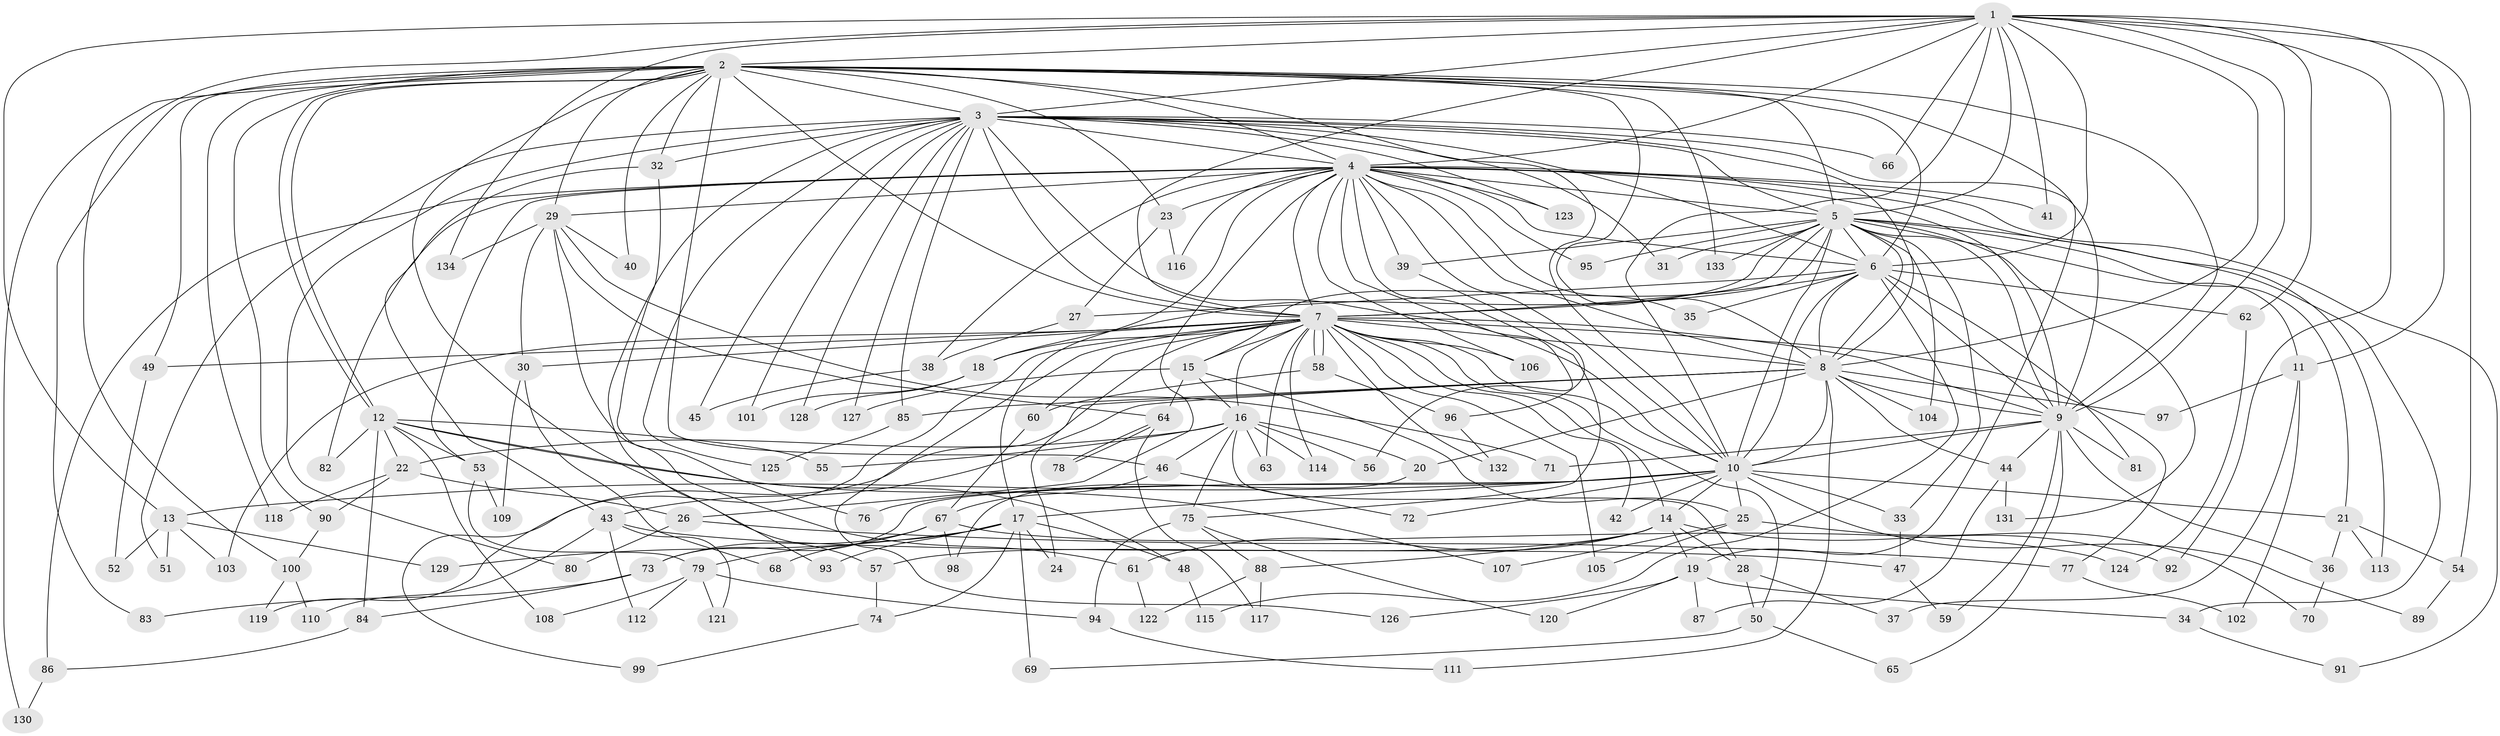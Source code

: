 // Generated by graph-tools (version 1.1) at 2025/14/03/09/25 04:14:13]
// undirected, 134 vertices, 293 edges
graph export_dot {
graph [start="1"]
  node [color=gray90,style=filled];
  1;
  2;
  3;
  4;
  5;
  6;
  7;
  8;
  9;
  10;
  11;
  12;
  13;
  14;
  15;
  16;
  17;
  18;
  19;
  20;
  21;
  22;
  23;
  24;
  25;
  26;
  27;
  28;
  29;
  30;
  31;
  32;
  33;
  34;
  35;
  36;
  37;
  38;
  39;
  40;
  41;
  42;
  43;
  44;
  45;
  46;
  47;
  48;
  49;
  50;
  51;
  52;
  53;
  54;
  55;
  56;
  57;
  58;
  59;
  60;
  61;
  62;
  63;
  64;
  65;
  66;
  67;
  68;
  69;
  70;
  71;
  72;
  73;
  74;
  75;
  76;
  77;
  78;
  79;
  80;
  81;
  82;
  83;
  84;
  85;
  86;
  87;
  88;
  89;
  90;
  91;
  92;
  93;
  94;
  95;
  96;
  97;
  98;
  99;
  100;
  101;
  102;
  103;
  104;
  105;
  106;
  107;
  108;
  109;
  110;
  111;
  112;
  113;
  114;
  115;
  116;
  117;
  118;
  119;
  120;
  121;
  122;
  123;
  124;
  125;
  126;
  127;
  128;
  129;
  130;
  131;
  132;
  133;
  134;
  1 -- 2;
  1 -- 3;
  1 -- 4;
  1 -- 5;
  1 -- 6;
  1 -- 7;
  1 -- 8;
  1 -- 9;
  1 -- 10;
  1 -- 11;
  1 -- 13;
  1 -- 41;
  1 -- 54;
  1 -- 62;
  1 -- 66;
  1 -- 92;
  1 -- 100;
  1 -- 134;
  2 -- 3;
  2 -- 4;
  2 -- 5;
  2 -- 6;
  2 -- 7;
  2 -- 8;
  2 -- 9;
  2 -- 10;
  2 -- 12;
  2 -- 12;
  2 -- 19;
  2 -- 23;
  2 -- 29;
  2 -- 32;
  2 -- 40;
  2 -- 46;
  2 -- 49;
  2 -- 57;
  2 -- 83;
  2 -- 90;
  2 -- 118;
  2 -- 130;
  2 -- 133;
  3 -- 4;
  3 -- 5;
  3 -- 6;
  3 -- 7;
  3 -- 8;
  3 -- 9;
  3 -- 10;
  3 -- 31;
  3 -- 32;
  3 -- 45;
  3 -- 51;
  3 -- 66;
  3 -- 80;
  3 -- 85;
  3 -- 93;
  3 -- 101;
  3 -- 123;
  3 -- 125;
  3 -- 127;
  3 -- 128;
  4 -- 5;
  4 -- 6;
  4 -- 7;
  4 -- 8;
  4 -- 9;
  4 -- 10;
  4 -- 17;
  4 -- 23;
  4 -- 26;
  4 -- 29;
  4 -- 35;
  4 -- 38;
  4 -- 39;
  4 -- 41;
  4 -- 53;
  4 -- 56;
  4 -- 75;
  4 -- 82;
  4 -- 86;
  4 -- 91;
  4 -- 95;
  4 -- 106;
  4 -- 113;
  4 -- 116;
  4 -- 123;
  5 -- 6;
  5 -- 7;
  5 -- 8;
  5 -- 9;
  5 -- 10;
  5 -- 11;
  5 -- 15;
  5 -- 18;
  5 -- 21;
  5 -- 31;
  5 -- 33;
  5 -- 34;
  5 -- 39;
  5 -- 95;
  5 -- 104;
  5 -- 131;
  5 -- 133;
  6 -- 7;
  6 -- 8;
  6 -- 9;
  6 -- 10;
  6 -- 27;
  6 -- 35;
  6 -- 62;
  6 -- 81;
  6 -- 115;
  7 -- 8;
  7 -- 9;
  7 -- 10;
  7 -- 14;
  7 -- 15;
  7 -- 16;
  7 -- 18;
  7 -- 24;
  7 -- 30;
  7 -- 42;
  7 -- 49;
  7 -- 50;
  7 -- 58;
  7 -- 58;
  7 -- 60;
  7 -- 63;
  7 -- 77;
  7 -- 99;
  7 -- 103;
  7 -- 105;
  7 -- 106;
  7 -- 114;
  7 -- 126;
  7 -- 132;
  8 -- 9;
  8 -- 10;
  8 -- 20;
  8 -- 43;
  8 -- 44;
  8 -- 85;
  8 -- 97;
  8 -- 104;
  8 -- 111;
  8 -- 119;
  9 -- 10;
  9 -- 36;
  9 -- 44;
  9 -- 59;
  9 -- 65;
  9 -- 71;
  9 -- 81;
  10 -- 13;
  10 -- 14;
  10 -- 17;
  10 -- 21;
  10 -- 25;
  10 -- 33;
  10 -- 42;
  10 -- 72;
  10 -- 73;
  10 -- 76;
  10 -- 89;
  11 -- 37;
  11 -- 97;
  11 -- 102;
  12 -- 22;
  12 -- 48;
  12 -- 53;
  12 -- 55;
  12 -- 82;
  12 -- 84;
  12 -- 107;
  12 -- 108;
  13 -- 51;
  13 -- 52;
  13 -- 103;
  13 -- 129;
  14 -- 19;
  14 -- 28;
  14 -- 57;
  14 -- 61;
  14 -- 88;
  14 -- 92;
  15 -- 16;
  15 -- 25;
  15 -- 64;
  15 -- 127;
  16 -- 20;
  16 -- 22;
  16 -- 28;
  16 -- 46;
  16 -- 55;
  16 -- 56;
  16 -- 63;
  16 -- 75;
  16 -- 114;
  17 -- 24;
  17 -- 48;
  17 -- 68;
  17 -- 69;
  17 -- 74;
  17 -- 93;
  17 -- 129;
  18 -- 101;
  18 -- 128;
  19 -- 34;
  19 -- 87;
  19 -- 120;
  19 -- 126;
  20 -- 98;
  21 -- 36;
  21 -- 54;
  21 -- 113;
  22 -- 26;
  22 -- 90;
  22 -- 118;
  23 -- 27;
  23 -- 116;
  25 -- 70;
  25 -- 105;
  25 -- 107;
  26 -- 77;
  26 -- 80;
  27 -- 38;
  28 -- 37;
  28 -- 50;
  29 -- 30;
  29 -- 40;
  29 -- 61;
  29 -- 64;
  29 -- 71;
  29 -- 134;
  30 -- 68;
  30 -- 109;
  32 -- 43;
  32 -- 76;
  33 -- 47;
  34 -- 91;
  36 -- 70;
  38 -- 45;
  39 -- 96;
  43 -- 47;
  43 -- 110;
  43 -- 112;
  43 -- 121;
  44 -- 87;
  44 -- 131;
  46 -- 67;
  46 -- 72;
  47 -- 59;
  48 -- 115;
  49 -- 52;
  50 -- 65;
  50 -- 69;
  53 -- 79;
  53 -- 109;
  54 -- 89;
  57 -- 74;
  58 -- 60;
  58 -- 96;
  60 -- 67;
  61 -- 122;
  62 -- 124;
  64 -- 78;
  64 -- 78;
  64 -- 117;
  67 -- 73;
  67 -- 79;
  67 -- 98;
  67 -- 124;
  73 -- 83;
  73 -- 84;
  74 -- 99;
  75 -- 88;
  75 -- 94;
  75 -- 120;
  77 -- 102;
  79 -- 94;
  79 -- 108;
  79 -- 112;
  79 -- 121;
  84 -- 86;
  85 -- 125;
  86 -- 130;
  88 -- 117;
  88 -- 122;
  90 -- 100;
  94 -- 111;
  96 -- 132;
  100 -- 110;
  100 -- 119;
}
